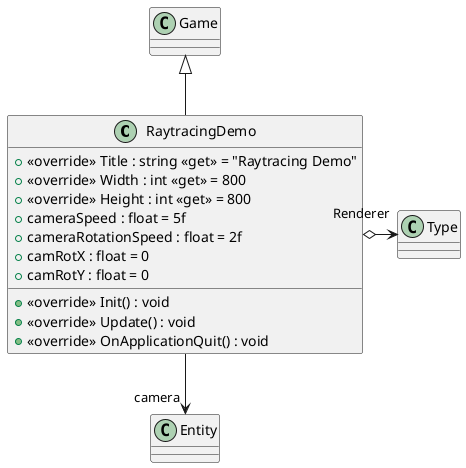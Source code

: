 @startuml
class RaytracingDemo {
    + <<override>> Title : string <<get>> = "Raytracing Demo"
    + <<override>> Width : int <<get>> = 800
    + <<override>> Height : int <<get>> = 800
    + cameraSpeed : float = 5f
    + cameraRotationSpeed : float = 2f
    + camRotX : float = 0
    + camRotY : float = 0
    + <<override>> Init() : void
    + <<override>> Update() : void
    + <<override>> OnApplicationQuit() : void
}
Game <|-- RaytracingDemo
RaytracingDemo o-> "Renderer" Type
RaytracingDemo --> "camera" Entity
@enduml
